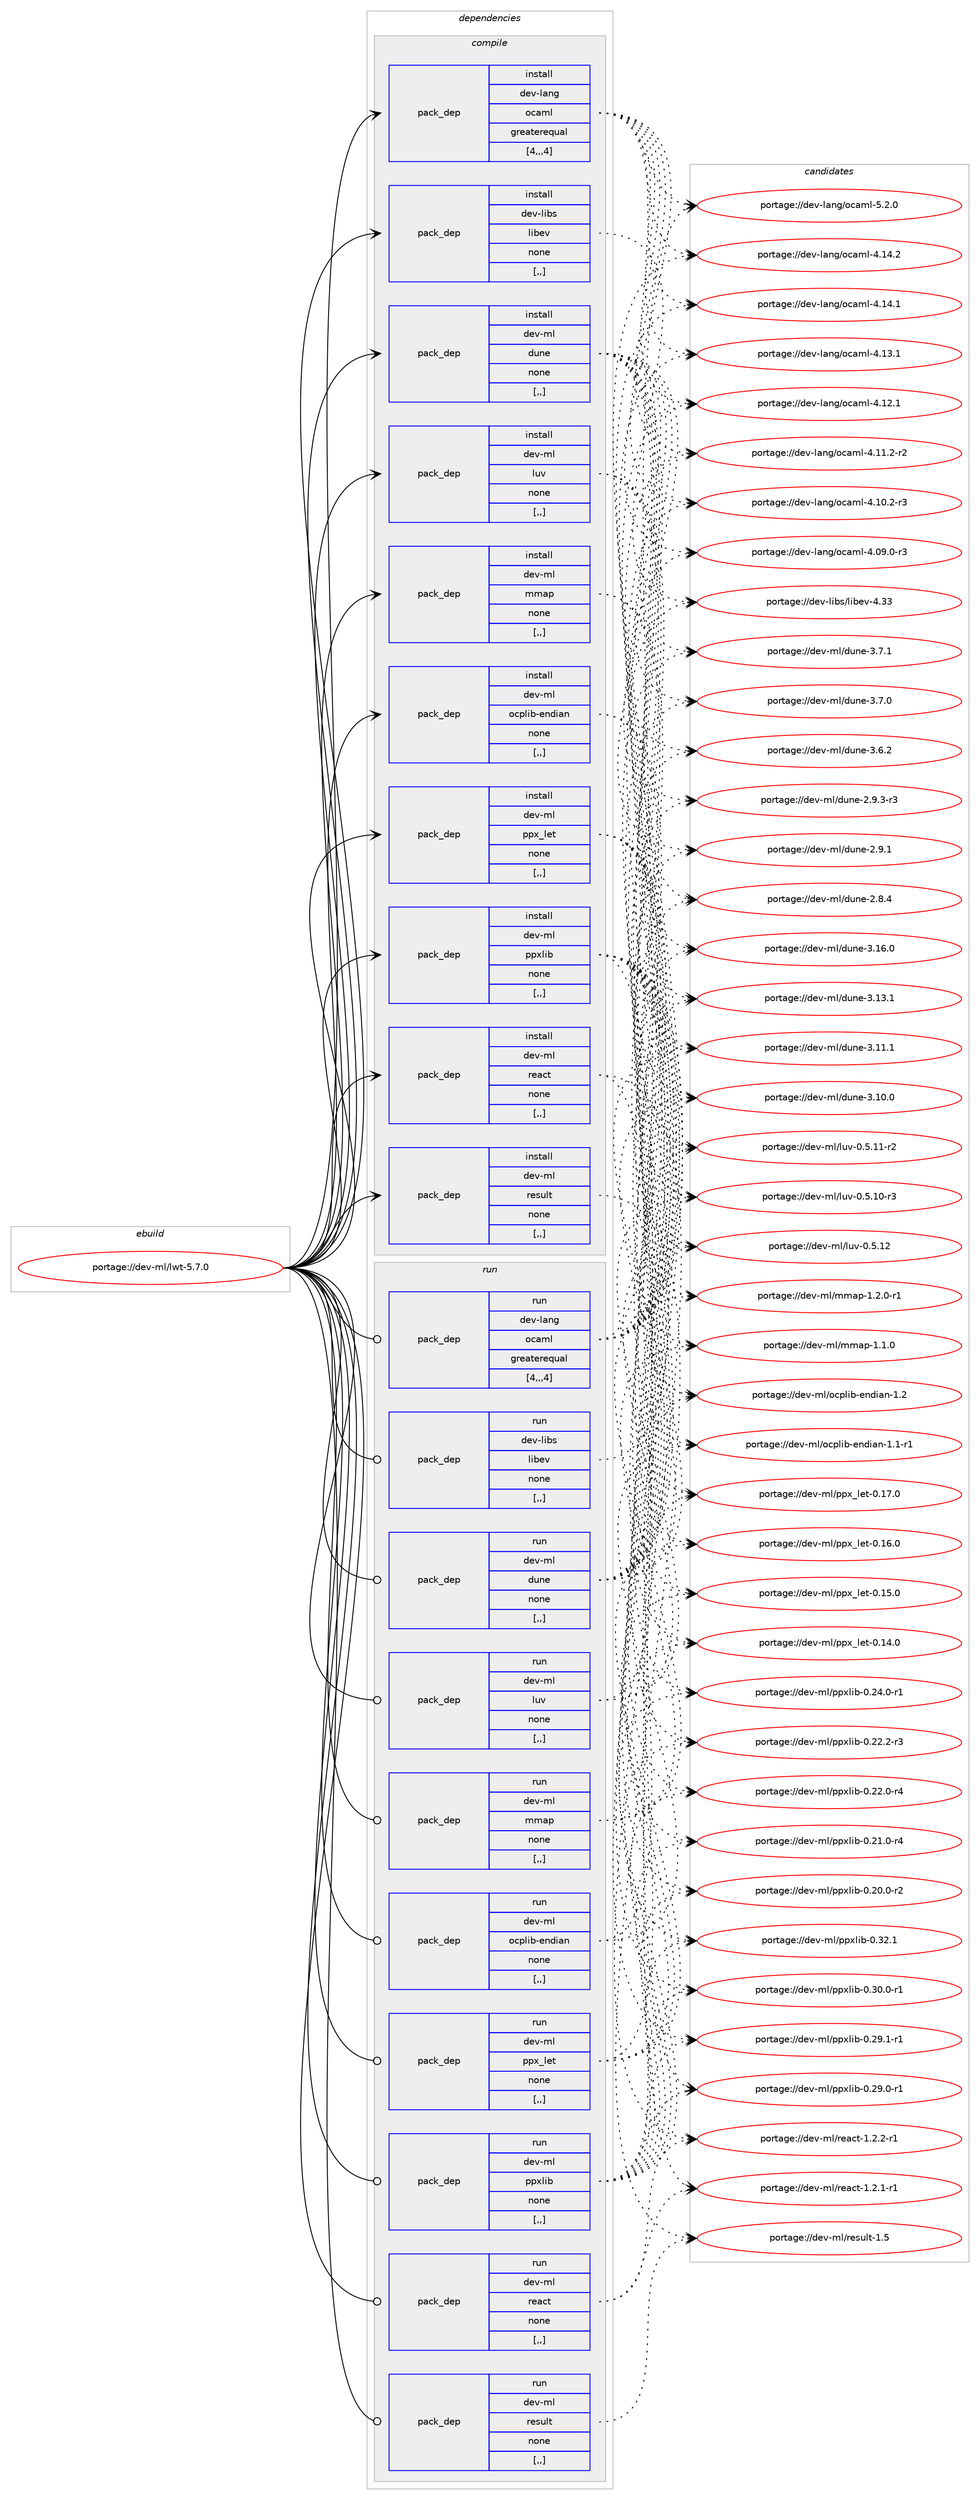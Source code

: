 digraph prolog {

# *************
# Graph options
# *************

newrank=true;
concentrate=true;
compound=true;
graph [rankdir=LR,fontname=Helvetica,fontsize=10,ranksep=1.5];#, ranksep=2.5, nodesep=0.2];
edge  [arrowhead=vee];
node  [fontname=Helvetica,fontsize=10];

# **********
# The ebuild
# **********

subgraph cluster_leftcol {
color=gray;
label=<<i>ebuild</i>>;
id [label="portage://dev-ml/lwt-5.7.0", color=red, width=4, href="../dev-ml/lwt-5.7.0.svg"];
}

# ****************
# The dependencies
# ****************

subgraph cluster_midcol {
color=gray;
label=<<i>dependencies</i>>;
subgraph cluster_compile {
fillcolor="#eeeeee";
style=filled;
label=<<i>compile</i>>;
subgraph pack89989 {
dependency120916 [label=<<TABLE BORDER="0" CELLBORDER="1" CELLSPACING="0" CELLPADDING="4" WIDTH="220"><TR><TD ROWSPAN="6" CELLPADDING="30">pack_dep</TD></TR><TR><TD WIDTH="110">install</TD></TR><TR><TD>dev-lang</TD></TR><TR><TD>ocaml</TD></TR><TR><TD>greaterequal</TD></TR><TR><TD>[4,,,4]</TD></TR></TABLE>>, shape=none, color=blue];
}
id:e -> dependency120916:w [weight=20,style="solid",arrowhead="vee"];
subgraph pack89990 {
dependency120917 [label=<<TABLE BORDER="0" CELLBORDER="1" CELLSPACING="0" CELLPADDING="4" WIDTH="220"><TR><TD ROWSPAN="6" CELLPADDING="30">pack_dep</TD></TR><TR><TD WIDTH="110">install</TD></TR><TR><TD>dev-libs</TD></TR><TR><TD>libev</TD></TR><TR><TD>none</TD></TR><TR><TD>[,,]</TD></TR></TABLE>>, shape=none, color=blue];
}
id:e -> dependency120917:w [weight=20,style="solid",arrowhead="vee"];
subgraph pack89991 {
dependency120918 [label=<<TABLE BORDER="0" CELLBORDER="1" CELLSPACING="0" CELLPADDING="4" WIDTH="220"><TR><TD ROWSPAN="6" CELLPADDING="30">pack_dep</TD></TR><TR><TD WIDTH="110">install</TD></TR><TR><TD>dev-ml</TD></TR><TR><TD>dune</TD></TR><TR><TD>none</TD></TR><TR><TD>[,,]</TD></TR></TABLE>>, shape=none, color=blue];
}
id:e -> dependency120918:w [weight=20,style="solid",arrowhead="vee"];
subgraph pack89992 {
dependency120919 [label=<<TABLE BORDER="0" CELLBORDER="1" CELLSPACING="0" CELLPADDING="4" WIDTH="220"><TR><TD ROWSPAN="6" CELLPADDING="30">pack_dep</TD></TR><TR><TD WIDTH="110">install</TD></TR><TR><TD>dev-ml</TD></TR><TR><TD>luv</TD></TR><TR><TD>none</TD></TR><TR><TD>[,,]</TD></TR></TABLE>>, shape=none, color=blue];
}
id:e -> dependency120919:w [weight=20,style="solid",arrowhead="vee"];
subgraph pack89993 {
dependency120920 [label=<<TABLE BORDER="0" CELLBORDER="1" CELLSPACING="0" CELLPADDING="4" WIDTH="220"><TR><TD ROWSPAN="6" CELLPADDING="30">pack_dep</TD></TR><TR><TD WIDTH="110">install</TD></TR><TR><TD>dev-ml</TD></TR><TR><TD>mmap</TD></TR><TR><TD>none</TD></TR><TR><TD>[,,]</TD></TR></TABLE>>, shape=none, color=blue];
}
id:e -> dependency120920:w [weight=20,style="solid",arrowhead="vee"];
subgraph pack89994 {
dependency120921 [label=<<TABLE BORDER="0" CELLBORDER="1" CELLSPACING="0" CELLPADDING="4" WIDTH="220"><TR><TD ROWSPAN="6" CELLPADDING="30">pack_dep</TD></TR><TR><TD WIDTH="110">install</TD></TR><TR><TD>dev-ml</TD></TR><TR><TD>ocplib-endian</TD></TR><TR><TD>none</TD></TR><TR><TD>[,,]</TD></TR></TABLE>>, shape=none, color=blue];
}
id:e -> dependency120921:w [weight=20,style="solid",arrowhead="vee"];
subgraph pack89995 {
dependency120922 [label=<<TABLE BORDER="0" CELLBORDER="1" CELLSPACING="0" CELLPADDING="4" WIDTH="220"><TR><TD ROWSPAN="6" CELLPADDING="30">pack_dep</TD></TR><TR><TD WIDTH="110">install</TD></TR><TR><TD>dev-ml</TD></TR><TR><TD>ppx_let</TD></TR><TR><TD>none</TD></TR><TR><TD>[,,]</TD></TR></TABLE>>, shape=none, color=blue];
}
id:e -> dependency120922:w [weight=20,style="solid",arrowhead="vee"];
subgraph pack89996 {
dependency120923 [label=<<TABLE BORDER="0" CELLBORDER="1" CELLSPACING="0" CELLPADDING="4" WIDTH="220"><TR><TD ROWSPAN="6" CELLPADDING="30">pack_dep</TD></TR><TR><TD WIDTH="110">install</TD></TR><TR><TD>dev-ml</TD></TR><TR><TD>ppxlib</TD></TR><TR><TD>none</TD></TR><TR><TD>[,,]</TD></TR></TABLE>>, shape=none, color=blue];
}
id:e -> dependency120923:w [weight=20,style="solid",arrowhead="vee"];
subgraph pack89997 {
dependency120924 [label=<<TABLE BORDER="0" CELLBORDER="1" CELLSPACING="0" CELLPADDING="4" WIDTH="220"><TR><TD ROWSPAN="6" CELLPADDING="30">pack_dep</TD></TR><TR><TD WIDTH="110">install</TD></TR><TR><TD>dev-ml</TD></TR><TR><TD>react</TD></TR><TR><TD>none</TD></TR><TR><TD>[,,]</TD></TR></TABLE>>, shape=none, color=blue];
}
id:e -> dependency120924:w [weight=20,style="solid",arrowhead="vee"];
subgraph pack89998 {
dependency120925 [label=<<TABLE BORDER="0" CELLBORDER="1" CELLSPACING="0" CELLPADDING="4" WIDTH="220"><TR><TD ROWSPAN="6" CELLPADDING="30">pack_dep</TD></TR><TR><TD WIDTH="110">install</TD></TR><TR><TD>dev-ml</TD></TR><TR><TD>result</TD></TR><TR><TD>none</TD></TR><TR><TD>[,,]</TD></TR></TABLE>>, shape=none, color=blue];
}
id:e -> dependency120925:w [weight=20,style="solid",arrowhead="vee"];
}
subgraph cluster_compileandrun {
fillcolor="#eeeeee";
style=filled;
label=<<i>compile and run</i>>;
}
subgraph cluster_run {
fillcolor="#eeeeee";
style=filled;
label=<<i>run</i>>;
subgraph pack89999 {
dependency120926 [label=<<TABLE BORDER="0" CELLBORDER="1" CELLSPACING="0" CELLPADDING="4" WIDTH="220"><TR><TD ROWSPAN="6" CELLPADDING="30">pack_dep</TD></TR><TR><TD WIDTH="110">run</TD></TR><TR><TD>dev-lang</TD></TR><TR><TD>ocaml</TD></TR><TR><TD>greaterequal</TD></TR><TR><TD>[4,,,4]</TD></TR></TABLE>>, shape=none, color=blue];
}
id:e -> dependency120926:w [weight=20,style="solid",arrowhead="odot"];
subgraph pack90000 {
dependency120927 [label=<<TABLE BORDER="0" CELLBORDER="1" CELLSPACING="0" CELLPADDING="4" WIDTH="220"><TR><TD ROWSPAN="6" CELLPADDING="30">pack_dep</TD></TR><TR><TD WIDTH="110">run</TD></TR><TR><TD>dev-libs</TD></TR><TR><TD>libev</TD></TR><TR><TD>none</TD></TR><TR><TD>[,,]</TD></TR></TABLE>>, shape=none, color=blue];
}
id:e -> dependency120927:w [weight=20,style="solid",arrowhead="odot"];
subgraph pack90001 {
dependency120928 [label=<<TABLE BORDER="0" CELLBORDER="1" CELLSPACING="0" CELLPADDING="4" WIDTH="220"><TR><TD ROWSPAN="6" CELLPADDING="30">pack_dep</TD></TR><TR><TD WIDTH="110">run</TD></TR><TR><TD>dev-ml</TD></TR><TR><TD>dune</TD></TR><TR><TD>none</TD></TR><TR><TD>[,,]</TD></TR></TABLE>>, shape=none, color=blue];
}
id:e -> dependency120928:w [weight=20,style="solid",arrowhead="odot"];
subgraph pack90002 {
dependency120929 [label=<<TABLE BORDER="0" CELLBORDER="1" CELLSPACING="0" CELLPADDING="4" WIDTH="220"><TR><TD ROWSPAN="6" CELLPADDING="30">pack_dep</TD></TR><TR><TD WIDTH="110">run</TD></TR><TR><TD>dev-ml</TD></TR><TR><TD>luv</TD></TR><TR><TD>none</TD></TR><TR><TD>[,,]</TD></TR></TABLE>>, shape=none, color=blue];
}
id:e -> dependency120929:w [weight=20,style="solid",arrowhead="odot"];
subgraph pack90003 {
dependency120930 [label=<<TABLE BORDER="0" CELLBORDER="1" CELLSPACING="0" CELLPADDING="4" WIDTH="220"><TR><TD ROWSPAN="6" CELLPADDING="30">pack_dep</TD></TR><TR><TD WIDTH="110">run</TD></TR><TR><TD>dev-ml</TD></TR><TR><TD>mmap</TD></TR><TR><TD>none</TD></TR><TR><TD>[,,]</TD></TR></TABLE>>, shape=none, color=blue];
}
id:e -> dependency120930:w [weight=20,style="solid",arrowhead="odot"];
subgraph pack90004 {
dependency120931 [label=<<TABLE BORDER="0" CELLBORDER="1" CELLSPACING="0" CELLPADDING="4" WIDTH="220"><TR><TD ROWSPAN="6" CELLPADDING="30">pack_dep</TD></TR><TR><TD WIDTH="110">run</TD></TR><TR><TD>dev-ml</TD></TR><TR><TD>ocplib-endian</TD></TR><TR><TD>none</TD></TR><TR><TD>[,,]</TD></TR></TABLE>>, shape=none, color=blue];
}
id:e -> dependency120931:w [weight=20,style="solid",arrowhead="odot"];
subgraph pack90005 {
dependency120932 [label=<<TABLE BORDER="0" CELLBORDER="1" CELLSPACING="0" CELLPADDING="4" WIDTH="220"><TR><TD ROWSPAN="6" CELLPADDING="30">pack_dep</TD></TR><TR><TD WIDTH="110">run</TD></TR><TR><TD>dev-ml</TD></TR><TR><TD>ppx_let</TD></TR><TR><TD>none</TD></TR><TR><TD>[,,]</TD></TR></TABLE>>, shape=none, color=blue];
}
id:e -> dependency120932:w [weight=20,style="solid",arrowhead="odot"];
subgraph pack90006 {
dependency120933 [label=<<TABLE BORDER="0" CELLBORDER="1" CELLSPACING="0" CELLPADDING="4" WIDTH="220"><TR><TD ROWSPAN="6" CELLPADDING="30">pack_dep</TD></TR><TR><TD WIDTH="110">run</TD></TR><TR><TD>dev-ml</TD></TR><TR><TD>ppxlib</TD></TR><TR><TD>none</TD></TR><TR><TD>[,,]</TD></TR></TABLE>>, shape=none, color=blue];
}
id:e -> dependency120933:w [weight=20,style="solid",arrowhead="odot"];
subgraph pack90007 {
dependency120934 [label=<<TABLE BORDER="0" CELLBORDER="1" CELLSPACING="0" CELLPADDING="4" WIDTH="220"><TR><TD ROWSPAN="6" CELLPADDING="30">pack_dep</TD></TR><TR><TD WIDTH="110">run</TD></TR><TR><TD>dev-ml</TD></TR><TR><TD>react</TD></TR><TR><TD>none</TD></TR><TR><TD>[,,]</TD></TR></TABLE>>, shape=none, color=blue];
}
id:e -> dependency120934:w [weight=20,style="solid",arrowhead="odot"];
subgraph pack90008 {
dependency120935 [label=<<TABLE BORDER="0" CELLBORDER="1" CELLSPACING="0" CELLPADDING="4" WIDTH="220"><TR><TD ROWSPAN="6" CELLPADDING="30">pack_dep</TD></TR><TR><TD WIDTH="110">run</TD></TR><TR><TD>dev-ml</TD></TR><TR><TD>result</TD></TR><TR><TD>none</TD></TR><TR><TD>[,,]</TD></TR></TABLE>>, shape=none, color=blue];
}
id:e -> dependency120935:w [weight=20,style="solid",arrowhead="odot"];
}
}

# **************
# The candidates
# **************

subgraph cluster_choices {
rank=same;
color=gray;
label=<<i>candidates</i>>;

subgraph choice89989 {
color=black;
nodesep=1;
choice1001011184510897110103471119997109108455346504648 [label="portage://dev-lang/ocaml-5.2.0", color=red, width=4,href="../dev-lang/ocaml-5.2.0.svg"];
choice100101118451089711010347111999710910845524649524650 [label="portage://dev-lang/ocaml-4.14.2", color=red, width=4,href="../dev-lang/ocaml-4.14.2.svg"];
choice100101118451089711010347111999710910845524649524649 [label="portage://dev-lang/ocaml-4.14.1", color=red, width=4,href="../dev-lang/ocaml-4.14.1.svg"];
choice100101118451089711010347111999710910845524649514649 [label="portage://dev-lang/ocaml-4.13.1", color=red, width=4,href="../dev-lang/ocaml-4.13.1.svg"];
choice100101118451089711010347111999710910845524649504649 [label="portage://dev-lang/ocaml-4.12.1", color=red, width=4,href="../dev-lang/ocaml-4.12.1.svg"];
choice1001011184510897110103471119997109108455246494946504511450 [label="portage://dev-lang/ocaml-4.11.2-r2", color=red, width=4,href="../dev-lang/ocaml-4.11.2-r2.svg"];
choice1001011184510897110103471119997109108455246494846504511451 [label="portage://dev-lang/ocaml-4.10.2-r3", color=red, width=4,href="../dev-lang/ocaml-4.10.2-r3.svg"];
choice1001011184510897110103471119997109108455246485746484511451 [label="portage://dev-lang/ocaml-4.09.0-r3", color=red, width=4,href="../dev-lang/ocaml-4.09.0-r3.svg"];
dependency120916:e -> choice1001011184510897110103471119997109108455346504648:w [style=dotted,weight="100"];
dependency120916:e -> choice100101118451089711010347111999710910845524649524650:w [style=dotted,weight="100"];
dependency120916:e -> choice100101118451089711010347111999710910845524649524649:w [style=dotted,weight="100"];
dependency120916:e -> choice100101118451089711010347111999710910845524649514649:w [style=dotted,weight="100"];
dependency120916:e -> choice100101118451089711010347111999710910845524649504649:w [style=dotted,weight="100"];
dependency120916:e -> choice1001011184510897110103471119997109108455246494946504511450:w [style=dotted,weight="100"];
dependency120916:e -> choice1001011184510897110103471119997109108455246494846504511451:w [style=dotted,weight="100"];
dependency120916:e -> choice1001011184510897110103471119997109108455246485746484511451:w [style=dotted,weight="100"];
}
subgraph choice89990 {
color=black;
nodesep=1;
choice100101118451081059811547108105981011184552465151 [label="portage://dev-libs/libev-4.33", color=red, width=4,href="../dev-libs/libev-4.33.svg"];
dependency120917:e -> choice100101118451081059811547108105981011184552465151:w [style=dotted,weight="100"];
}
subgraph choice89991 {
color=black;
nodesep=1;
choice100101118451091084710011711010145514649544648 [label="portage://dev-ml/dune-3.16.0", color=red, width=4,href="../dev-ml/dune-3.16.0.svg"];
choice100101118451091084710011711010145514649514649 [label="portage://dev-ml/dune-3.13.1", color=red, width=4,href="../dev-ml/dune-3.13.1.svg"];
choice100101118451091084710011711010145514649494649 [label="portage://dev-ml/dune-3.11.1", color=red, width=4,href="../dev-ml/dune-3.11.1.svg"];
choice100101118451091084710011711010145514649484648 [label="portage://dev-ml/dune-3.10.0", color=red, width=4,href="../dev-ml/dune-3.10.0.svg"];
choice1001011184510910847100117110101455146554649 [label="portage://dev-ml/dune-3.7.1", color=red, width=4,href="../dev-ml/dune-3.7.1.svg"];
choice1001011184510910847100117110101455146554648 [label="portage://dev-ml/dune-3.7.0", color=red, width=4,href="../dev-ml/dune-3.7.0.svg"];
choice1001011184510910847100117110101455146544650 [label="portage://dev-ml/dune-3.6.2", color=red, width=4,href="../dev-ml/dune-3.6.2.svg"];
choice10010111845109108471001171101014550465746514511451 [label="portage://dev-ml/dune-2.9.3-r3", color=red, width=4,href="../dev-ml/dune-2.9.3-r3.svg"];
choice1001011184510910847100117110101455046574649 [label="portage://dev-ml/dune-2.9.1", color=red, width=4,href="../dev-ml/dune-2.9.1.svg"];
choice1001011184510910847100117110101455046564652 [label="portage://dev-ml/dune-2.8.4", color=red, width=4,href="../dev-ml/dune-2.8.4.svg"];
dependency120918:e -> choice100101118451091084710011711010145514649544648:w [style=dotted,weight="100"];
dependency120918:e -> choice100101118451091084710011711010145514649514649:w [style=dotted,weight="100"];
dependency120918:e -> choice100101118451091084710011711010145514649494649:w [style=dotted,weight="100"];
dependency120918:e -> choice100101118451091084710011711010145514649484648:w [style=dotted,weight="100"];
dependency120918:e -> choice1001011184510910847100117110101455146554649:w [style=dotted,weight="100"];
dependency120918:e -> choice1001011184510910847100117110101455146554648:w [style=dotted,weight="100"];
dependency120918:e -> choice1001011184510910847100117110101455146544650:w [style=dotted,weight="100"];
dependency120918:e -> choice10010111845109108471001171101014550465746514511451:w [style=dotted,weight="100"];
dependency120918:e -> choice1001011184510910847100117110101455046574649:w [style=dotted,weight="100"];
dependency120918:e -> choice1001011184510910847100117110101455046564652:w [style=dotted,weight="100"];
}
subgraph choice89992 {
color=black;
nodesep=1;
choice100101118451091084710811711845484653464950 [label="portage://dev-ml/luv-0.5.12", color=red, width=4,href="../dev-ml/luv-0.5.12.svg"];
choice1001011184510910847108117118454846534649494511450 [label="portage://dev-ml/luv-0.5.11-r2", color=red, width=4,href="../dev-ml/luv-0.5.11-r2.svg"];
choice1001011184510910847108117118454846534649484511451 [label="portage://dev-ml/luv-0.5.10-r3", color=red, width=4,href="../dev-ml/luv-0.5.10-r3.svg"];
dependency120919:e -> choice100101118451091084710811711845484653464950:w [style=dotted,weight="100"];
dependency120919:e -> choice1001011184510910847108117118454846534649494511450:w [style=dotted,weight="100"];
dependency120919:e -> choice1001011184510910847108117118454846534649484511451:w [style=dotted,weight="100"];
}
subgraph choice89993 {
color=black;
nodesep=1;
choice1001011184510910847109109971124549465046484511449 [label="portage://dev-ml/mmap-1.2.0-r1", color=red, width=4,href="../dev-ml/mmap-1.2.0-r1.svg"];
choice100101118451091084710910997112454946494648 [label="portage://dev-ml/mmap-1.1.0", color=red, width=4,href="../dev-ml/mmap-1.1.0.svg"];
dependency120920:e -> choice1001011184510910847109109971124549465046484511449:w [style=dotted,weight="100"];
dependency120920:e -> choice100101118451091084710910997112454946494648:w [style=dotted,weight="100"];
}
subgraph choice89994 {
color=black;
nodesep=1;
choice10010111845109108471119911210810598451011101001059711045494650 [label="portage://dev-ml/ocplib-endian-1.2", color=red, width=4,href="../dev-ml/ocplib-endian-1.2.svg"];
choice100101118451091084711199112108105984510111010010597110454946494511449 [label="portage://dev-ml/ocplib-endian-1.1-r1", color=red, width=4,href="../dev-ml/ocplib-endian-1.1-r1.svg"];
dependency120921:e -> choice10010111845109108471119911210810598451011101001059711045494650:w [style=dotted,weight="100"];
dependency120921:e -> choice100101118451091084711199112108105984510111010010597110454946494511449:w [style=dotted,weight="100"];
}
subgraph choice89995 {
color=black;
nodesep=1;
choice10010111845109108471121121209510810111645484649554648 [label="portage://dev-ml/ppx_let-0.17.0", color=red, width=4,href="../dev-ml/ppx_let-0.17.0.svg"];
choice10010111845109108471121121209510810111645484649544648 [label="portage://dev-ml/ppx_let-0.16.0", color=red, width=4,href="../dev-ml/ppx_let-0.16.0.svg"];
choice10010111845109108471121121209510810111645484649534648 [label="portage://dev-ml/ppx_let-0.15.0", color=red, width=4,href="../dev-ml/ppx_let-0.15.0.svg"];
choice10010111845109108471121121209510810111645484649524648 [label="portage://dev-ml/ppx_let-0.14.0", color=red, width=4,href="../dev-ml/ppx_let-0.14.0.svg"];
dependency120922:e -> choice10010111845109108471121121209510810111645484649554648:w [style=dotted,weight="100"];
dependency120922:e -> choice10010111845109108471121121209510810111645484649544648:w [style=dotted,weight="100"];
dependency120922:e -> choice10010111845109108471121121209510810111645484649534648:w [style=dotted,weight="100"];
dependency120922:e -> choice10010111845109108471121121209510810111645484649524648:w [style=dotted,weight="100"];
}
subgraph choice89996 {
color=black;
nodesep=1;
choice10010111845109108471121121201081059845484651504649 [label="portage://dev-ml/ppxlib-0.32.1", color=red, width=4,href="../dev-ml/ppxlib-0.32.1.svg"];
choice100101118451091084711211212010810598454846514846484511449 [label="portage://dev-ml/ppxlib-0.30.0-r1", color=red, width=4,href="../dev-ml/ppxlib-0.30.0-r1.svg"];
choice100101118451091084711211212010810598454846505746494511449 [label="portage://dev-ml/ppxlib-0.29.1-r1", color=red, width=4,href="../dev-ml/ppxlib-0.29.1-r1.svg"];
choice100101118451091084711211212010810598454846505746484511449 [label="portage://dev-ml/ppxlib-0.29.0-r1", color=red, width=4,href="../dev-ml/ppxlib-0.29.0-r1.svg"];
choice100101118451091084711211212010810598454846505246484511449 [label="portage://dev-ml/ppxlib-0.24.0-r1", color=red, width=4,href="../dev-ml/ppxlib-0.24.0-r1.svg"];
choice100101118451091084711211212010810598454846505046504511451 [label="portage://dev-ml/ppxlib-0.22.2-r3", color=red, width=4,href="../dev-ml/ppxlib-0.22.2-r3.svg"];
choice100101118451091084711211212010810598454846505046484511452 [label="portage://dev-ml/ppxlib-0.22.0-r4", color=red, width=4,href="../dev-ml/ppxlib-0.22.0-r4.svg"];
choice100101118451091084711211212010810598454846504946484511452 [label="portage://dev-ml/ppxlib-0.21.0-r4", color=red, width=4,href="../dev-ml/ppxlib-0.21.0-r4.svg"];
choice100101118451091084711211212010810598454846504846484511450 [label="portage://dev-ml/ppxlib-0.20.0-r2", color=red, width=4,href="../dev-ml/ppxlib-0.20.0-r2.svg"];
dependency120923:e -> choice10010111845109108471121121201081059845484651504649:w [style=dotted,weight="100"];
dependency120923:e -> choice100101118451091084711211212010810598454846514846484511449:w [style=dotted,weight="100"];
dependency120923:e -> choice100101118451091084711211212010810598454846505746494511449:w [style=dotted,weight="100"];
dependency120923:e -> choice100101118451091084711211212010810598454846505746484511449:w [style=dotted,weight="100"];
dependency120923:e -> choice100101118451091084711211212010810598454846505246484511449:w [style=dotted,weight="100"];
dependency120923:e -> choice100101118451091084711211212010810598454846505046504511451:w [style=dotted,weight="100"];
dependency120923:e -> choice100101118451091084711211212010810598454846505046484511452:w [style=dotted,weight="100"];
dependency120923:e -> choice100101118451091084711211212010810598454846504946484511452:w [style=dotted,weight="100"];
dependency120923:e -> choice100101118451091084711211212010810598454846504846484511450:w [style=dotted,weight="100"];
}
subgraph choice89997 {
color=black;
nodesep=1;
choice100101118451091084711410197991164549465046504511449 [label="portage://dev-ml/react-1.2.2-r1", color=red, width=4,href="../dev-ml/react-1.2.2-r1.svg"];
choice100101118451091084711410197991164549465046494511449 [label="portage://dev-ml/react-1.2.1-r1", color=red, width=4,href="../dev-ml/react-1.2.1-r1.svg"];
dependency120924:e -> choice100101118451091084711410197991164549465046504511449:w [style=dotted,weight="100"];
dependency120924:e -> choice100101118451091084711410197991164549465046494511449:w [style=dotted,weight="100"];
}
subgraph choice89998 {
color=black;
nodesep=1;
choice100101118451091084711410111511710811645494653 [label="portage://dev-ml/result-1.5", color=red, width=4,href="../dev-ml/result-1.5.svg"];
dependency120925:e -> choice100101118451091084711410111511710811645494653:w [style=dotted,weight="100"];
}
subgraph choice89999 {
color=black;
nodesep=1;
choice1001011184510897110103471119997109108455346504648 [label="portage://dev-lang/ocaml-5.2.0", color=red, width=4,href="../dev-lang/ocaml-5.2.0.svg"];
choice100101118451089711010347111999710910845524649524650 [label="portage://dev-lang/ocaml-4.14.2", color=red, width=4,href="../dev-lang/ocaml-4.14.2.svg"];
choice100101118451089711010347111999710910845524649524649 [label="portage://dev-lang/ocaml-4.14.1", color=red, width=4,href="../dev-lang/ocaml-4.14.1.svg"];
choice100101118451089711010347111999710910845524649514649 [label="portage://dev-lang/ocaml-4.13.1", color=red, width=4,href="../dev-lang/ocaml-4.13.1.svg"];
choice100101118451089711010347111999710910845524649504649 [label="portage://dev-lang/ocaml-4.12.1", color=red, width=4,href="../dev-lang/ocaml-4.12.1.svg"];
choice1001011184510897110103471119997109108455246494946504511450 [label="portage://dev-lang/ocaml-4.11.2-r2", color=red, width=4,href="../dev-lang/ocaml-4.11.2-r2.svg"];
choice1001011184510897110103471119997109108455246494846504511451 [label="portage://dev-lang/ocaml-4.10.2-r3", color=red, width=4,href="../dev-lang/ocaml-4.10.2-r3.svg"];
choice1001011184510897110103471119997109108455246485746484511451 [label="portage://dev-lang/ocaml-4.09.0-r3", color=red, width=4,href="../dev-lang/ocaml-4.09.0-r3.svg"];
dependency120926:e -> choice1001011184510897110103471119997109108455346504648:w [style=dotted,weight="100"];
dependency120926:e -> choice100101118451089711010347111999710910845524649524650:w [style=dotted,weight="100"];
dependency120926:e -> choice100101118451089711010347111999710910845524649524649:w [style=dotted,weight="100"];
dependency120926:e -> choice100101118451089711010347111999710910845524649514649:w [style=dotted,weight="100"];
dependency120926:e -> choice100101118451089711010347111999710910845524649504649:w [style=dotted,weight="100"];
dependency120926:e -> choice1001011184510897110103471119997109108455246494946504511450:w [style=dotted,weight="100"];
dependency120926:e -> choice1001011184510897110103471119997109108455246494846504511451:w [style=dotted,weight="100"];
dependency120926:e -> choice1001011184510897110103471119997109108455246485746484511451:w [style=dotted,weight="100"];
}
subgraph choice90000 {
color=black;
nodesep=1;
choice100101118451081059811547108105981011184552465151 [label="portage://dev-libs/libev-4.33", color=red, width=4,href="../dev-libs/libev-4.33.svg"];
dependency120927:e -> choice100101118451081059811547108105981011184552465151:w [style=dotted,weight="100"];
}
subgraph choice90001 {
color=black;
nodesep=1;
choice100101118451091084710011711010145514649544648 [label="portage://dev-ml/dune-3.16.0", color=red, width=4,href="../dev-ml/dune-3.16.0.svg"];
choice100101118451091084710011711010145514649514649 [label="portage://dev-ml/dune-3.13.1", color=red, width=4,href="../dev-ml/dune-3.13.1.svg"];
choice100101118451091084710011711010145514649494649 [label="portage://dev-ml/dune-3.11.1", color=red, width=4,href="../dev-ml/dune-3.11.1.svg"];
choice100101118451091084710011711010145514649484648 [label="portage://dev-ml/dune-3.10.0", color=red, width=4,href="../dev-ml/dune-3.10.0.svg"];
choice1001011184510910847100117110101455146554649 [label="portage://dev-ml/dune-3.7.1", color=red, width=4,href="../dev-ml/dune-3.7.1.svg"];
choice1001011184510910847100117110101455146554648 [label="portage://dev-ml/dune-3.7.0", color=red, width=4,href="../dev-ml/dune-3.7.0.svg"];
choice1001011184510910847100117110101455146544650 [label="portage://dev-ml/dune-3.6.2", color=red, width=4,href="../dev-ml/dune-3.6.2.svg"];
choice10010111845109108471001171101014550465746514511451 [label="portage://dev-ml/dune-2.9.3-r3", color=red, width=4,href="../dev-ml/dune-2.9.3-r3.svg"];
choice1001011184510910847100117110101455046574649 [label="portage://dev-ml/dune-2.9.1", color=red, width=4,href="../dev-ml/dune-2.9.1.svg"];
choice1001011184510910847100117110101455046564652 [label="portage://dev-ml/dune-2.8.4", color=red, width=4,href="../dev-ml/dune-2.8.4.svg"];
dependency120928:e -> choice100101118451091084710011711010145514649544648:w [style=dotted,weight="100"];
dependency120928:e -> choice100101118451091084710011711010145514649514649:w [style=dotted,weight="100"];
dependency120928:e -> choice100101118451091084710011711010145514649494649:w [style=dotted,weight="100"];
dependency120928:e -> choice100101118451091084710011711010145514649484648:w [style=dotted,weight="100"];
dependency120928:e -> choice1001011184510910847100117110101455146554649:w [style=dotted,weight="100"];
dependency120928:e -> choice1001011184510910847100117110101455146554648:w [style=dotted,weight="100"];
dependency120928:e -> choice1001011184510910847100117110101455146544650:w [style=dotted,weight="100"];
dependency120928:e -> choice10010111845109108471001171101014550465746514511451:w [style=dotted,weight="100"];
dependency120928:e -> choice1001011184510910847100117110101455046574649:w [style=dotted,weight="100"];
dependency120928:e -> choice1001011184510910847100117110101455046564652:w [style=dotted,weight="100"];
}
subgraph choice90002 {
color=black;
nodesep=1;
choice100101118451091084710811711845484653464950 [label="portage://dev-ml/luv-0.5.12", color=red, width=4,href="../dev-ml/luv-0.5.12.svg"];
choice1001011184510910847108117118454846534649494511450 [label="portage://dev-ml/luv-0.5.11-r2", color=red, width=4,href="../dev-ml/luv-0.5.11-r2.svg"];
choice1001011184510910847108117118454846534649484511451 [label="portage://dev-ml/luv-0.5.10-r3", color=red, width=4,href="../dev-ml/luv-0.5.10-r3.svg"];
dependency120929:e -> choice100101118451091084710811711845484653464950:w [style=dotted,weight="100"];
dependency120929:e -> choice1001011184510910847108117118454846534649494511450:w [style=dotted,weight="100"];
dependency120929:e -> choice1001011184510910847108117118454846534649484511451:w [style=dotted,weight="100"];
}
subgraph choice90003 {
color=black;
nodesep=1;
choice1001011184510910847109109971124549465046484511449 [label="portage://dev-ml/mmap-1.2.0-r1", color=red, width=4,href="../dev-ml/mmap-1.2.0-r1.svg"];
choice100101118451091084710910997112454946494648 [label="portage://dev-ml/mmap-1.1.0", color=red, width=4,href="../dev-ml/mmap-1.1.0.svg"];
dependency120930:e -> choice1001011184510910847109109971124549465046484511449:w [style=dotted,weight="100"];
dependency120930:e -> choice100101118451091084710910997112454946494648:w [style=dotted,weight="100"];
}
subgraph choice90004 {
color=black;
nodesep=1;
choice10010111845109108471119911210810598451011101001059711045494650 [label="portage://dev-ml/ocplib-endian-1.2", color=red, width=4,href="../dev-ml/ocplib-endian-1.2.svg"];
choice100101118451091084711199112108105984510111010010597110454946494511449 [label="portage://dev-ml/ocplib-endian-1.1-r1", color=red, width=4,href="../dev-ml/ocplib-endian-1.1-r1.svg"];
dependency120931:e -> choice10010111845109108471119911210810598451011101001059711045494650:w [style=dotted,weight="100"];
dependency120931:e -> choice100101118451091084711199112108105984510111010010597110454946494511449:w [style=dotted,weight="100"];
}
subgraph choice90005 {
color=black;
nodesep=1;
choice10010111845109108471121121209510810111645484649554648 [label="portage://dev-ml/ppx_let-0.17.0", color=red, width=4,href="../dev-ml/ppx_let-0.17.0.svg"];
choice10010111845109108471121121209510810111645484649544648 [label="portage://dev-ml/ppx_let-0.16.0", color=red, width=4,href="../dev-ml/ppx_let-0.16.0.svg"];
choice10010111845109108471121121209510810111645484649534648 [label="portage://dev-ml/ppx_let-0.15.0", color=red, width=4,href="../dev-ml/ppx_let-0.15.0.svg"];
choice10010111845109108471121121209510810111645484649524648 [label="portage://dev-ml/ppx_let-0.14.0", color=red, width=4,href="../dev-ml/ppx_let-0.14.0.svg"];
dependency120932:e -> choice10010111845109108471121121209510810111645484649554648:w [style=dotted,weight="100"];
dependency120932:e -> choice10010111845109108471121121209510810111645484649544648:w [style=dotted,weight="100"];
dependency120932:e -> choice10010111845109108471121121209510810111645484649534648:w [style=dotted,weight="100"];
dependency120932:e -> choice10010111845109108471121121209510810111645484649524648:w [style=dotted,weight="100"];
}
subgraph choice90006 {
color=black;
nodesep=1;
choice10010111845109108471121121201081059845484651504649 [label="portage://dev-ml/ppxlib-0.32.1", color=red, width=4,href="../dev-ml/ppxlib-0.32.1.svg"];
choice100101118451091084711211212010810598454846514846484511449 [label="portage://dev-ml/ppxlib-0.30.0-r1", color=red, width=4,href="../dev-ml/ppxlib-0.30.0-r1.svg"];
choice100101118451091084711211212010810598454846505746494511449 [label="portage://dev-ml/ppxlib-0.29.1-r1", color=red, width=4,href="../dev-ml/ppxlib-0.29.1-r1.svg"];
choice100101118451091084711211212010810598454846505746484511449 [label="portage://dev-ml/ppxlib-0.29.0-r1", color=red, width=4,href="../dev-ml/ppxlib-0.29.0-r1.svg"];
choice100101118451091084711211212010810598454846505246484511449 [label="portage://dev-ml/ppxlib-0.24.0-r1", color=red, width=4,href="../dev-ml/ppxlib-0.24.0-r1.svg"];
choice100101118451091084711211212010810598454846505046504511451 [label="portage://dev-ml/ppxlib-0.22.2-r3", color=red, width=4,href="../dev-ml/ppxlib-0.22.2-r3.svg"];
choice100101118451091084711211212010810598454846505046484511452 [label="portage://dev-ml/ppxlib-0.22.0-r4", color=red, width=4,href="../dev-ml/ppxlib-0.22.0-r4.svg"];
choice100101118451091084711211212010810598454846504946484511452 [label="portage://dev-ml/ppxlib-0.21.0-r4", color=red, width=4,href="../dev-ml/ppxlib-0.21.0-r4.svg"];
choice100101118451091084711211212010810598454846504846484511450 [label="portage://dev-ml/ppxlib-0.20.0-r2", color=red, width=4,href="../dev-ml/ppxlib-0.20.0-r2.svg"];
dependency120933:e -> choice10010111845109108471121121201081059845484651504649:w [style=dotted,weight="100"];
dependency120933:e -> choice100101118451091084711211212010810598454846514846484511449:w [style=dotted,weight="100"];
dependency120933:e -> choice100101118451091084711211212010810598454846505746494511449:w [style=dotted,weight="100"];
dependency120933:e -> choice100101118451091084711211212010810598454846505746484511449:w [style=dotted,weight="100"];
dependency120933:e -> choice100101118451091084711211212010810598454846505246484511449:w [style=dotted,weight="100"];
dependency120933:e -> choice100101118451091084711211212010810598454846505046504511451:w [style=dotted,weight="100"];
dependency120933:e -> choice100101118451091084711211212010810598454846505046484511452:w [style=dotted,weight="100"];
dependency120933:e -> choice100101118451091084711211212010810598454846504946484511452:w [style=dotted,weight="100"];
dependency120933:e -> choice100101118451091084711211212010810598454846504846484511450:w [style=dotted,weight="100"];
}
subgraph choice90007 {
color=black;
nodesep=1;
choice100101118451091084711410197991164549465046504511449 [label="portage://dev-ml/react-1.2.2-r1", color=red, width=4,href="../dev-ml/react-1.2.2-r1.svg"];
choice100101118451091084711410197991164549465046494511449 [label="portage://dev-ml/react-1.2.1-r1", color=red, width=4,href="../dev-ml/react-1.2.1-r1.svg"];
dependency120934:e -> choice100101118451091084711410197991164549465046504511449:w [style=dotted,weight="100"];
dependency120934:e -> choice100101118451091084711410197991164549465046494511449:w [style=dotted,weight="100"];
}
subgraph choice90008 {
color=black;
nodesep=1;
choice100101118451091084711410111511710811645494653 [label="portage://dev-ml/result-1.5", color=red, width=4,href="../dev-ml/result-1.5.svg"];
dependency120935:e -> choice100101118451091084711410111511710811645494653:w [style=dotted,weight="100"];
}
}

}
